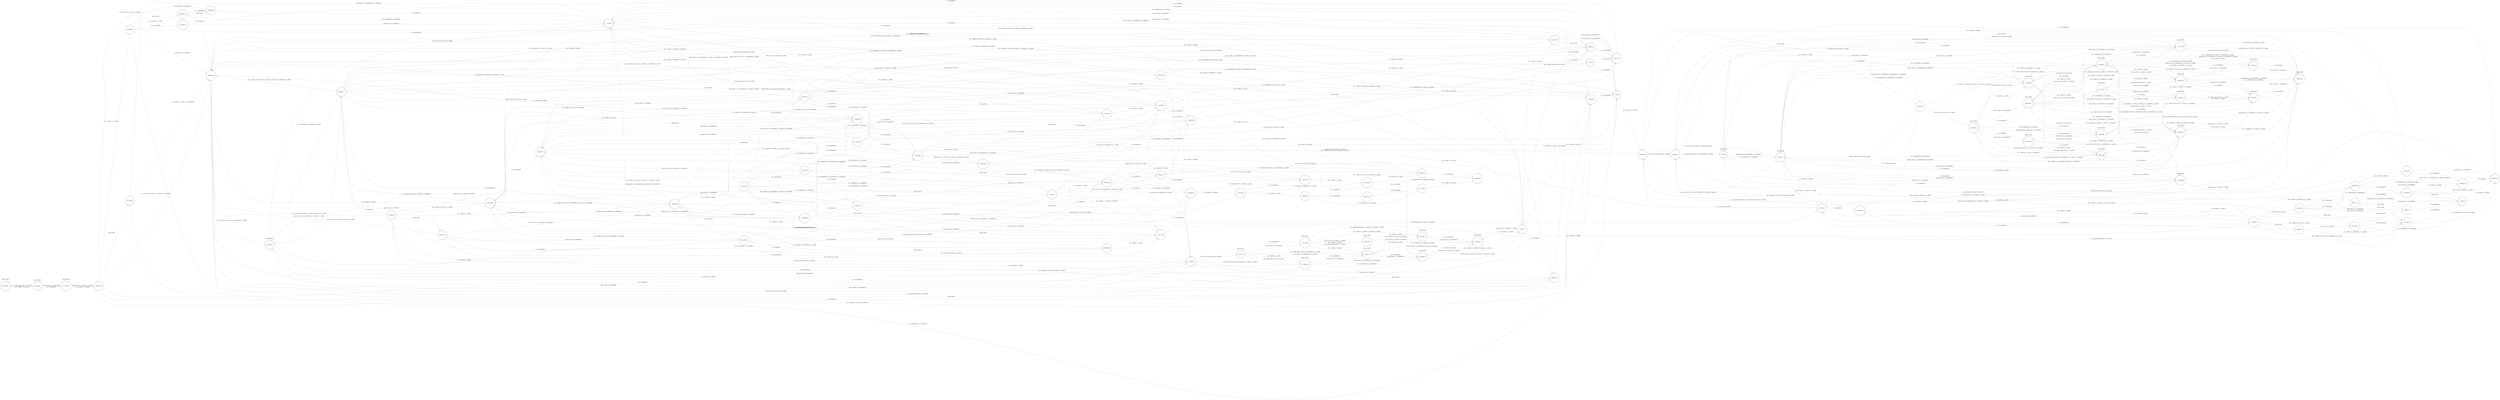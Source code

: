 digraph {
	rankdir=LR;
	start=0;
	node [style="filled"]

	0 [fillcolor="#ffffff", size="10", shape="circle", fontcolor="black", label="1234753617"];
	1 [fillcolor="#ffffff", size="10", shape="circle", fontcolor="black", label="64081559"];
	2 [fillcolor="#ffffff", size="10", shape="circle", fontcolor="black", label="1577394719"];
	3 [fillcolor="#ffffff", size="10", shape="circle", fontcolor="black", label="606218309"];
	4 [fillcolor="#ffffff", size="10", shape="circle", fontcolor="black", label="1395503764"];
	5 [fillcolor="#ffffff", size="10", shape="circle", fontcolor="black", label="683355421"];
	6 [fillcolor="#ffffff", size="10", shape="circle", fontcolor="black", label="1722654941"];
	7 [fillcolor="#ffffff", size="10", shape="circle", fontcolor="black", label="922093358"];
	8 [fillcolor="#ffffff", size="10", shape="circle", fontcolor="black", label="215718353"];
	9 [fillcolor="#ffffff", size="10", shape="circle", fontcolor="black", label="627754697"];
	10 [fillcolor="#ffffff", size="10", shape="circle", fontcolor="black", label="906616415"];
	11 [fillcolor="#ffffff", size="10", shape="circle", fontcolor="black", label="131560021"];
	12 [fillcolor="#ffffff", size="10", shape="circle", fontcolor="black", label="1970861946"];
	13 [fillcolor="#ffffff", size="10", shape="circle", fontcolor="black", label="117718343"];
	14 [fillcolor="#ffffff", size="10", shape="circle", fontcolor="black", label="289038445"];
	15 [fillcolor="#ffffff", size="10", shape="circle", fontcolor="black", label="12209540"];
	16 [fillcolor="#ffffff", size="10", shape="circle", fontcolor="black", label="1227590875"];
	17 [fillcolor="#ffffff", size="10", shape="circle", fontcolor="black", label="8378100"];
	18 [fillcolor="#ffffff", size="10", shape="circle", fontcolor="black", label="946697737"];
	19 [fillcolor="#ffffff", size="10", shape="circle", fontcolor="black", label="1468335080"];
	20 [fillcolor="#ffffff", size="10", shape="circle", fontcolor="black", label="443745989"];
	21 [fillcolor="#ffffff", size="10", shape="circle", fontcolor="black", label="321669223"];
	22 [fillcolor="#ffffff", size="10", shape="circle", fontcolor="black", label="1690126028"];
	23 [fillcolor="#ffffff", size="10", shape="circle", fontcolor="black", label="305613564"];
	24 [fillcolor="#ffffff", size="10", shape="circle", fontcolor="black", label="1578135308"];
	25 [fillcolor="#ffffff", size="10", shape="circle", fontcolor="black", label="292488254"];
	26 [fillcolor="#ffffff", size="10", shape="circle", fontcolor="black", label="1851713669"];
	27 [fillcolor="#ffffff", size="10", shape="circle", fontcolor="black", label="2051242888"];
	28 [fillcolor="#ffffff", size="10", shape="circle", fontcolor="black", label="1448625966"];
	29 [fillcolor="#ffffff", size="10", shape="circle", fontcolor="black", label="1292149342"];
	30 [fillcolor="#ffffff", size="10", shape="circle", fontcolor="black", label="813325097"];
	31 [fillcolor="#ffffff", size="10", shape="circle", fontcolor="black", label="626118876"];
	32 [fillcolor="#ffffff", size="10", shape="circle", fontcolor="black", label="820704183"];
	33 [fillcolor="#ffffff", size="10", shape="circle", fontcolor="black", label="375190376"];
	34 [fillcolor="#ffffff", size="10", shape="circle", fontcolor="black", label="471607572"];
	35 [fillcolor="#ffffff", size="10", shape="circle", fontcolor="black", label="737809108"];
	36 [fillcolor="#ffffff", size="10", shape="circle", fontcolor="black", label="1015713443"];
	37 [fillcolor="#ffffff", size="10", shape="circle", fontcolor="black", label="1509981936"];
	38 [fillcolor="#ffffff", size="10", shape="circle", fontcolor="black", label="904226830"];
	39 [fillcolor="#ffffff", size="10", shape="circle", fontcolor="black", label="315169760"];
	40 [fillcolor="#ffffff", size="10", shape="circle", fontcolor="black", label="268697493"];
	41 [fillcolor="#ffffff", size="10", shape="circle", fontcolor="black", label="747876136"];
	42 [fillcolor="#ffffff", size="10", shape="circle", fontcolor="black", label="807964374"];
	43 [fillcolor="#ffffff", size="10", shape="circle", fontcolor="black", label="1078267013"];
	44 [fillcolor="#ffffff", size="10", shape="circle", fontcolor="black", label="804219320"];
	45 [fillcolor="#ffffff", size="10", shape="circle", fontcolor="black", label="482617635"];
	46 [fillcolor="#ffffff", size="10", shape="circle", fontcolor="black", label="336450944"];
	47 [fillcolor="#ffffff", size="10", shape="circle", fontcolor="black", label="1901962289"];
	48 [fillcolor="#ffffff", size="10", shape="circle", fontcolor="black", label="2042421294"];
	49 [fillcolor="#ffffff", size="10", shape="circle", fontcolor="black", label="510052847"];
	50 [fillcolor="#ffffff", size="10", shape="circle", fontcolor="black", label="2029711155"];
	51 [fillcolor="#ffffff", size="10", shape="circle", fontcolor="black", label="71258764"];
	52 [fillcolor="#ffffff", size="10", shape="circle", fontcolor="black", label="188545105"];
	53 [fillcolor="#ffffff", size="10", shape="circle", fontcolor="black", label="1591369964"];
	54 [fillcolor="#ffffff", size="10", shape="circle", fontcolor="black", label="1346546808"];
	55 [fillcolor="#ffffff", size="10", shape="circle", fontcolor="black", label="271581982"];
	56 [fillcolor="#ffffff", size="10", shape="circle", fontcolor="black", label="1855683759"];
	57 [fillcolor="#ffffff", size="10", shape="circle", fontcolor="black", label="176497787"];
	58 [fillcolor="#ffffff", size="10", shape="circle", fontcolor="black", label="90585672"];
	59 [fillcolor="#ffffff", size="10", shape="circle", fontcolor="black", label="736511828"];
	60 [fillcolor="#ffffff", size="10", shape="circle", fontcolor="black", label="1930005339"];
	61 [fillcolor="#ffffff", size="10", shape="circle", fontcolor="black", label="7292268"];
	62 [fillcolor="#ffffff", size="10", shape="circle", fontcolor="black", label="1744602488"];
	63 [fillcolor="#ffffff", size="10", shape="circle", fontcolor="black", label="664097415"];
	64 [fillcolor="#ffffff", size="10", shape="circle", fontcolor="black", label="1089856976"];
	65 [fillcolor="#ffffff", size="10", shape="circle", fontcolor="black", label="1199203631"];
	66 [fillcolor="#ffffff", size="10", shape="circle", fontcolor="black", label="1925275045"];
	67 [fillcolor="#ffffff", size="10", shape="circle", fontcolor="black", label="183242082"];
	68 [fillcolor="#ffffff", size="10", shape="circle", fontcolor="black", label="1787073953"];
	69 [fillcolor="#ffffff", size="10", shape="circle", fontcolor="black", label="1747084942"];
	70 [fillcolor="#ffffff", size="10", shape="circle", fontcolor="black", label="404107767"];
	71 [fillcolor="#ffffff", size="10", shape="circle", fontcolor="black", label="1317926605"];
	72 [fillcolor="#ffffff", size="10", shape="circle", fontcolor="black", label="1129175586"];
	73 [fillcolor="#ffffff", size="10", shape="circle", fontcolor="black", label="1679950323"];
	74 [fillcolor="#ffffff", size="10", shape="circle", fontcolor="black", label="686915095"];
	75 [fillcolor="#ffffff", size="10", shape="circle", fontcolor="black", label="1518608543"];
	76 [fillcolor="#ffffff", size="10", shape="circle", fontcolor="black", label="1695528044"];
	77 [fillcolor="#ffffff", size="10", shape="circle", fontcolor="black", label="1827721908"];
	78 [fillcolor="#ffffff", size="10", shape="circle", fontcolor="black", label="686594024"];
	79 [fillcolor="#ffffff", size="10", shape="circle", fontcolor="black", label="1815790953"];
	80 [fillcolor="#ffffff", size="10", shape="circle", fontcolor="black", label="1571149975"];
	81 [fillcolor="#ffffff", size="10", shape="circle", fontcolor="black", label="394440432"];
	82 [fillcolor="#ffffff", size="10", shape="circle", fontcolor="black", label="1457328399"];
	83 [fillcolor="#ffffff", size="10", shape="circle", fontcolor="black", label="108853233"];
	84 [fillcolor="#ffffff", size="10", shape="circle", fontcolor="black", label="832726201"];
	85 [fillcolor="#ffffff", size="10", shape="circle", fontcolor="black", label="627046104"];
	86 [fillcolor="#ffffff", size="10", shape="circle", fontcolor="black", label="244386773"];
	87 [fillcolor="#ffffff", size="10", shape="circle", fontcolor="black", label="1109242583"];
	88 [fillcolor="#ffffff", size="10", shape="circle", fontcolor="black", label="716921506"];
	89 [fillcolor="#ffffff", size="10", shape="circle", fontcolor="black", label="840020987"];
	90 [fillcolor="#ffffff", size="10", shape="circle", fontcolor="black", label="1246785878"];
	91 [fillcolor="#ffffff", size="10", shape="circle", fontcolor="black", label="565815854"];
	92 [fillcolor="#ffffff", size="10", shape="circle", fontcolor="black", label="1617817278"];
	93 [fillcolor="#ffffff", size="10", shape="circle", fontcolor="black", label="514737343"];
	94 [fillcolor="#ffffff", size="10", shape="circle", fontcolor="black", label="741555346"];
	95 [fillcolor="#ffffff", size="10", shape="circle", fontcolor="black", label="2130585461"];
	96 [fillcolor="#ffffff", size="10", shape="circle", fontcolor="black", label="1067212179"];
	97 [fillcolor="#ffffff", size="10", shape="circle", fontcolor="black", label="280286744"];
	98 [fillcolor="#ffffff", size="10", shape="circle", fontcolor="black", label="881917171"];

	0 -> 1 [penwidth="1", color="#aaaaaa", style="solid", label="[a1_1_readIt, zaza_0_time, a1_1_startIt]"];
	0 -> 1 [penwidth="1", color="#aaaaaa", style="solid", label="[a1_1_readIt, a1_1_startIt]"];
	0 -> 0 [penwidth="1", color="#aaaaaa", style="solid", label="[zaza_0_time]"];
	1 -> 2 [penwidth="1", color="#aaaaaa", style="solid", label="[zaza_0_time, a1_1_transformIt]"];
	1 -> 1 [penwidth="1", color="#aaaaaa", style="solid", label="[zaza_0_time]"];
	1 -> 2 [penwidth="1", color="#aaaaaa", style="solid", label="[a1_1_transformIt]"];
	2 -> 3 [penwidth="1", color="#aaaaaa", style="solid", label="[zaza_0_time, a1_1_writeIt, a1_1_stopIt]"];
	2 -> 2 [penwidth="1", color="#aaaaaa", style="solid", label="[zaza_0_time]"];
	2 -> 3 [penwidth="1", color="#aaaaaa", style="solid", label="[a1_1_writeIt, a1_1_stopIt]"];
	3 -> 4 [penwidth="1", color="#aaaaaa", style="solid", label="[a1_1_readIt, zaza_0_time, a1_1_startIt, c1_3_transferIt]"];
	3 -> 5 [penwidth="1", color="#aaaaaa", style="solid", label="[a1_1_readIt, zaza_0_time, a1_1_startIt]"];
	3 -> 6 [penwidth="1", color="#aaaaaa", style="solid", label="[a1_1_readIt, a1_1_startIt, c1_3_transferIt]"];
	3 -> 7 [penwidth="1", color="#aaaaaa", style="solid", label="[a1_1_readIt, a1_1_startIt]"];
	3 -> 8 [penwidth="1", color="#aaaaaa", style="solid", label="[zaza_0_time, c1_3_transferIt]"];
	3 -> 9 [penwidth="1", color="#aaaaaa", style="solid", label="[zaza_0_time]"];
	3 -> 10 [penwidth="1", color="#aaaaaa", style="solid", label="[c1_3_transferIt]"];
	4 -> 11 [penwidth="1", color="#aaaaaa", style="solid", label="[a2_2_startIt, zaza_0_time, a1_1_transformIt, a2_2_readIt]"];
	4 -> 12 [penwidth="1", color="#aaaaaa", style="solid", label="[a2_2_startIt, zaza_0_time, a2_2_readIt]"];
	4 -> 13 [penwidth="1", color="#aaaaaa", style="solid", label="[a1_1_transformIt]"];
	5 -> 13 [penwidth="1", color="#aaaaaa", style="solid", label="[a1_1_transformIt, c1_3_transferIt]"];
	5 -> 14 [penwidth="1", color="#aaaaaa", style="solid", label="[a1_1_transformIt]"];
	5 -> 4 [penwidth="1", color="#aaaaaa", style="solid", label="[c1_3_transferIt]"];
	6 -> 13 [penwidth="1", color="#aaaaaa", style="solid", label="[zaza_0_time, a1_1_transformIt]"];
	6 -> 4 [penwidth="1", color="#aaaaaa", style="solid", label="[zaza_0_time]"];
	6 -> 15 [penwidth="1", color="#aaaaaa", style="solid", label="[a1_1_transformIt]"];
	7 -> 13 [penwidth="1", color="#aaaaaa", style="solid", label="[zaza_0_time, a1_1_transformIt, c1_3_transferIt]"];
	7 -> 14 [penwidth="1", color="#aaaaaa", style="solid", label="[zaza_0_time, a1_1_transformIt]"];
	7 -> 4 [penwidth="1", color="#aaaaaa", style="solid", label="[zaza_0_time, c1_3_transferIt]"];
	7 -> 5 [penwidth="1", color="#aaaaaa", style="solid", label="[zaza_0_time]"];
	7 -> 15 [penwidth="1", color="#aaaaaa", style="solid", label="[a1_1_transformIt, c1_3_transferIt]"];
	7 -> 16 [penwidth="1", color="#aaaaaa", style="solid", label="[a1_1_transformIt]"];
	7 -> 6 [penwidth="1", color="#aaaaaa", style="solid", label="[c1_3_transferIt]"];
	8 -> 12 [penwidth="1", color="#aaaaaa", style="solid", label="[a1_1_readIt, a2_2_startIt, zaza_0_time, a2_2_readIt, a1_1_startIt]"];
	8 -> 4 [penwidth="1", color="#aaaaaa", style="solid", label="[a1_1_readIt, a1_1_startIt]"];
	8 -> 17 [penwidth="1", color="#aaaaaa", style="solid", label="[a2_2_startIt, zaza_0_time, a2_2_readIt]"];
	9 -> 4 [penwidth="1", color="#aaaaaa", style="solid", label="[a1_1_readIt, a1_1_startIt, c1_3_transferIt]"];
	9 -> 5 [penwidth="1", color="#aaaaaa", style="solid", label="[a1_1_readIt, a1_1_startIt]"];
	9 -> 8 [penwidth="1", color="#aaaaaa", style="solid", label="[c1_3_transferIt]"];
	10 -> 4 [penwidth="1", color="#aaaaaa", style="solid", label="[a1_1_readIt, zaza_0_time, a1_1_startIt]"];
	10 -> 6 [penwidth="1", color="#aaaaaa", style="solid", label="[a1_1_readIt, a1_1_startIt]"];
	10 -> 8 [penwidth="1", color="#aaaaaa", style="solid", label="[zaza_0_time]"];
	11 -> 18 [penwidth="1", color="#aaaaaa", style="solid", label="[zaza_0_time, a2_2_transformIt, a1_1_writeIt, a1_1_stopIt]"];
	11 -> 19 [penwidth="1", color="#aaaaaa", style="solid", label="[zaza_0_time, a1_1_writeIt, a1_1_stopIt]"];
	11 -> 20 [penwidth="1", color="#aaaaaa", style="solid", label="[zaza_0_time, a2_2_transformIt]"];
	11 -> 11 [penwidth="1", color="#aaaaaa", style="solid", label="[zaza_0_time]"];
	11 -> 18 [penwidth="1", color="#aaaaaa", style="solid", label="[a2_2_transformIt, a1_1_writeIt, a1_1_stopIt]"];
	11 -> 20 [penwidth="1", color="#aaaaaa", style="solid", label="[a2_2_transformIt]"];
	11 -> 19 [penwidth="1", color="#aaaaaa", style="solid", label="[a1_1_writeIt, a1_1_stopIt]"];
	12 -> 20 [penwidth="1", color="#aaaaaa", style="solid", label="[zaza_0_time, a1_1_transformIt, a2_2_transformIt]"];
	12 -> 11 [penwidth="1", color="#aaaaaa", style="solid", label="[zaza_0_time, a1_1_transformIt]"];
	12 -> 21 [penwidth="1", color="#aaaaaa", style="solid", label="[zaza_0_time, a2_2_transformIt]"];
	12 -> 12 [penwidth="1", color="#aaaaaa", style="solid", label="[zaza_0_time]"];
	12 -> 20 [penwidth="1", color="#aaaaaa", style="solid", label="[a1_1_transformIt, a2_2_transformIt]"];
	12 -> 11 [penwidth="1", color="#aaaaaa", style="solid", label="[a1_1_transformIt]"];
	12 -> 21 [penwidth="1", color="#aaaaaa", style="solid", label="[a2_2_transformIt]"];
	13 -> 19 [penwidth="1", color="#aaaaaa", style="solid", label="[a2_2_startIt, zaza_0_time, a2_2_readIt, a1_1_writeIt, a1_1_stopIt]"];
	13 -> 11 [penwidth="1", color="#aaaaaa", style="solid", label="[a2_2_startIt, zaza_0_time, a2_2_readIt]"];
	13 -> 22 [penwidth="1", color="#aaaaaa", style="solid", label="[a1_1_writeIt, a1_1_stopIt]"];
	14 -> 13 [penwidth="1", color="#aaaaaa", style="solid", label="[c1_3_transferIt]"];
	15 -> 22 [penwidth="1", color="#aaaaaa", style="solid", label="[zaza_0_time, a1_1_writeIt, a1_1_stopIt]"];
	15 -> 13 [penwidth="1", color="#aaaaaa", style="solid", label="[zaza_0_time]"];
	15 -> 23 [penwidth="1", color="#aaaaaa", style="solid", label="[a1_1_writeIt, a1_1_stopIt]"];
	16 -> 13 [penwidth="1", color="#aaaaaa", style="solid", label="[zaza_0_time, c1_3_transferIt]"];
	16 -> 14 [penwidth="1", color="#aaaaaa", style="solid", label="[zaza_0_time]"];
	16 -> 15 [penwidth="1", color="#aaaaaa", style="solid", label="[c1_3_transferIt]"];
	17 -> 21 [penwidth="1", color="#aaaaaa", style="solid", label="[a1_1_readIt, zaza_0_time, a2_2_transformIt, a1_1_startIt]"];
	17 -> 12 [penwidth="1", color="#aaaaaa", style="solid", label="[a1_1_readIt, zaza_0_time, a1_1_startIt]"];
	17 -> 21 [penwidth="1", color="#aaaaaa", style="solid", label="[a1_1_readIt, a2_2_transformIt, a1_1_startIt]"];
	17 -> 12 [penwidth="1", color="#aaaaaa", style="solid", label="[a1_1_readIt, a1_1_startIt]"];
	17 -> 24 [penwidth="1", color="#aaaaaa", style="solid", label="[zaza_0_time, a2_2_transformIt]"];
	17 -> 17 [penwidth="1", color="#aaaaaa", style="solid", label="[zaza_0_time]"];
	17 -> 24 [penwidth="1", color="#aaaaaa", style="solid", label="[a2_2_transformIt]"];
	18 -> 4 [penwidth="1", color="#aaaaaa", style="solid", label="[a1_1_readIt, zaza_0_time, a1_1_startIt, a2_2_writeIt, c1_3_transferIt, a2_2_stopIt]"];
	18 -> 6 [penwidth="1", color="#aaaaaa", style="solid", label="[a1_1_readIt, a1_1_startIt, a2_2_writeIt, c1_3_transferIt, a2_2_stopIt]"];
	18 -> 25 [penwidth="1", color="#aaaaaa", style="solid", label="[a1_1_readIt, zaza_0_time, a1_1_startIt, a2_2_writeIt, a2_2_stopIt]"];
	18 -> 26 [penwidth="1", color="#aaaaaa", style="solid", label="[a1_1_readIt, a1_1_startIt, a2_2_writeIt, a2_2_stopIt]"];
	18 -> 27 [penwidth="1", color="#aaaaaa", style="solid", label="[a1_1_readIt, zaza_0_time, a1_1_startIt, c1_3_transferIt]"];
	18 -> 28 [penwidth="1", color="#aaaaaa", style="solid", label="[a1_1_readIt, a1_1_startIt, c1_3_transferIt]"];
	18 -> 29 [penwidth="1", color="#aaaaaa", style="solid", label="[a1_1_readIt, zaza_0_time, a1_1_startIt]"];
	18 -> 30 [penwidth="1", color="#aaaaaa", style="solid", label="[a1_1_readIt, a1_1_startIt]"];
	18 -> 8 [penwidth="1", color="#aaaaaa", style="solid", label="[zaza_0_time, a2_2_writeIt, c1_3_transferIt, a2_2_stopIt]"];
	18 -> 31 [penwidth="1", color="#aaaaaa", style="solid", label="[zaza_0_time, a2_2_writeIt, a2_2_stopIt]"];
	18 -> 32 [penwidth="1", color="#aaaaaa", style="solid", label="[zaza_0_time, c1_3_transferIt]"];
	18 -> 33 [penwidth="1", color="#aaaaaa", style="solid", label="[zaza_0_time]"];
	18 -> 10 [penwidth="1", color="#aaaaaa", style="solid", label="[a2_2_writeIt, c1_3_transferIt, a2_2_stopIt]"];
	18 -> 34 [penwidth="1", color="#aaaaaa", style="solid", label="[a2_2_writeIt, a2_2_stopIt]"];
	18 -> 35 [penwidth="1", color="#aaaaaa", style="solid", label="[c1_3_transferIt]"];
	19 -> 27 [penwidth="1", color="#aaaaaa", style="solid", label="[a1_1_readIt, zaza_0_time, a2_2_transformIt, a1_1_startIt, c1_3_transferIt]"];
	19 -> 36 [penwidth="1", color="#aaaaaa", style="solid", label="[a1_1_readIt, zaza_0_time, a1_1_startIt, c1_3_transferIt]"];
	19 -> 28 [penwidth="1", color="#aaaaaa", style="solid", label="[a1_1_readIt, a2_2_transformIt, a1_1_startIt, c1_3_transferIt]"];
	19 -> 37 [penwidth="1", color="#aaaaaa", style="solid", label="[a1_1_readIt, a1_1_startIt, c1_3_transferIt]"];
	19 -> 29 [penwidth="1", color="#aaaaaa", style="solid", label="[a1_1_readIt, zaza_0_time, a2_2_transformIt, a1_1_startIt]"];
	19 -> 38 [penwidth="1", color="#aaaaaa", style="solid", label="[a1_1_readIt, zaza_0_time, a1_1_startIt]"];
	19 -> 30 [penwidth="1", color="#aaaaaa", style="solid", label="[a1_1_readIt, a2_2_transformIt, a1_1_startIt]"];
	19 -> 39 [penwidth="1", color="#aaaaaa", style="solid", label="[a1_1_readIt, a1_1_startIt]"];
	19 -> 32 [penwidth="1", color="#aaaaaa", style="solid", label="[zaza_0_time, a2_2_transformIt, c1_3_transferIt]"];
	19 -> 40 [penwidth="1", color="#aaaaaa", style="solid", label="[zaza_0_time, c1_3_transferIt]"];
	19 -> 33 [penwidth="1", color="#aaaaaa", style="solid", label="[zaza_0_time, a2_2_transformIt]"];
	19 -> 41 [penwidth="1", color="#aaaaaa", style="solid", label="[zaza_0_time]"];
	19 -> 35 [penwidth="1", color="#aaaaaa", style="solid", label="[a2_2_transformIt, c1_3_transferIt]"];
	19 -> 18 [penwidth="1", color="#aaaaaa", style="solid", label="[a2_2_transformIt]"];
	19 -> 42 [penwidth="1", color="#aaaaaa", style="solid", label="[c1_3_transferIt]"];
	20 -> 34 [penwidth="1", color="#aaaaaa", style="solid", label="[zaza_0_time, a1_1_writeIt, a2_2_writeIt, a1_1_stopIt, a2_2_stopIt]"];
	20 -> 18 [penwidth="1", color="#aaaaaa", style="solid", label="[zaza_0_time, a1_1_writeIt, a1_1_stopIt]"];
	20 -> 43 [penwidth="1", color="#aaaaaa", style="solid", label="[zaza_0_time, a2_2_writeIt, a2_2_stopIt]"];
	20 -> 20 [penwidth="1", color="#aaaaaa", style="solid", label="[zaza_0_time]"];
	20 -> 34 [penwidth="1", color="#aaaaaa", style="solid", label="[a1_1_writeIt, a2_2_writeIt, a1_1_stopIt, a2_2_stopIt]"];
	20 -> 18 [penwidth="1", color="#aaaaaa", style="solid", label="[a1_1_writeIt, a1_1_stopIt]"];
	20 -> 43 [penwidth="1", color="#aaaaaa", style="solid", label="[a2_2_writeIt, a2_2_stopIt]"];
	21 -> 43 [penwidth="1", color="#aaaaaa", style="solid", label="[zaza_0_time, a1_1_transformIt, a2_2_writeIt, a2_2_stopIt]"];
	21 -> 44 [penwidth="1", color="#aaaaaa", style="solid", label="[zaza_0_time, a2_2_writeIt, a2_2_stopIt]"];
	21 -> 20 [penwidth="1", color="#aaaaaa", style="solid", label="[zaza_0_time, a1_1_transformIt]"];
	21 -> 21 [penwidth="1", color="#aaaaaa", style="solid", label="[zaza_0_time]"];
	21 -> 43 [penwidth="1", color="#aaaaaa", style="solid", label="[a1_1_transformIt, a2_2_writeIt, a2_2_stopIt]"];
	21 -> 20 [penwidth="1", color="#aaaaaa", style="solid", label="[a1_1_transformIt]"];
	21 -> 44 [penwidth="1", color="#aaaaaa", style="solid", label="[a2_2_writeIt, a2_2_stopIt]"];
	22 -> 38 [penwidth="1", color="#aaaaaa", style="solid", label="[a1_1_readIt, a2_2_startIt, zaza_0_time, a2_2_readIt, a1_1_startIt]"];
	22 -> 45 [penwidth="1", color="#aaaaaa", style="solid", label="[a1_1_readIt, a1_1_startIt]"];
	22 -> 41 [penwidth="1", color="#aaaaaa", style="solid", label="[a2_2_startIt, zaza_0_time, a2_2_readIt]"];
	23 -> 46 [penwidth="1", color="#aaaaaa", style="solid", label="[a1_1_readIt, zaza_0_time, a1_1_startIt]"];
	23 -> 47 [penwidth="1", color="#aaaaaa", style="solid", label="[a1_1_readIt, a1_1_startIt]"];
	23 -> 48 [penwidth="1", color="#aaaaaa", style="solid", label="[zaza_0_time]"];
	24 -> 44 [penwidth="1", color="#aaaaaa", style="solid", label="[a1_1_readIt, zaza_0_time, a1_1_startIt, a2_2_writeIt, a2_2_stopIt]"];
	24 -> 44 [penwidth="1", color="#aaaaaa", style="solid", label="[a1_1_readIt, a1_1_startIt, a2_2_writeIt, a2_2_stopIt]"];
	24 -> 21 [penwidth="1", color="#aaaaaa", style="solid", label="[a1_1_readIt, zaza_0_time, a1_1_startIt]"];
	24 -> 21 [penwidth="1", color="#aaaaaa", style="solid", label="[a1_1_readIt, a1_1_startIt]"];
	24 -> 49 [penwidth="1", color="#aaaaaa", style="solid", label="[zaza_0_time, a2_2_writeIt, a2_2_stopIt]"];
	24 -> 24 [penwidth="1", color="#aaaaaa", style="solid", label="[zaza_0_time]"];
	24 -> 49 [penwidth="1", color="#aaaaaa", style="solid", label="[a2_2_writeIt, a2_2_stopIt]"];
	25 -> 13 [penwidth="1", color="#aaaaaa", style="solid", label="[a1_1_transformIt, c1_3_transferIt]"];
	25 -> 50 [penwidth="1", color="#aaaaaa", style="solid", label="[a1_1_transformIt]"];
	25 -> 4 [penwidth="1", color="#aaaaaa", style="solid", label="[c1_3_transferIt]"];
	26 -> 13 [penwidth="1", color="#aaaaaa", style="solid", label="[zaza_0_time, a1_1_transformIt, c1_3_transferIt]"];
	26 -> 4 [penwidth="1", color="#aaaaaa", style="solid", label="[zaza_0_time, c1_3_transferIt]"];
	26 -> 50 [penwidth="1", color="#aaaaaa", style="solid", label="[zaza_0_time, a1_1_transformIt]"];
	26 -> 25 [penwidth="1", color="#aaaaaa", style="solid", label="[zaza_0_time]"];
	26 -> 15 [penwidth="1", color="#aaaaaa", style="solid", label="[a1_1_transformIt, c1_3_transferIt]"];
	26 -> 51 [penwidth="1", color="#aaaaaa", style="solid", label="[a1_1_transformIt]"];
	26 -> 6 [penwidth="1", color="#aaaaaa", style="solid", label="[c1_3_transferIt]"];
	27 -> 13 [penwidth="1", color="#aaaaaa", style="solid", label="[a1_1_transformIt, a2_2_writeIt, a2_2_stopIt]"];
	27 -> 52 [penwidth="1", color="#aaaaaa", style="solid", label="[a1_1_transformIt]"];
	27 -> 4 [penwidth="1", color="#aaaaaa", style="solid", label="[a2_2_writeIt, a2_2_stopIt]"];
	28 -> 13 [penwidth="1", color="#aaaaaa", style="solid", label="[zaza_0_time, a1_1_transformIt, a2_2_writeIt, a2_2_stopIt]"];
	28 -> 4 [penwidth="1", color="#aaaaaa", style="solid", label="[zaza_0_time, a2_2_writeIt, a2_2_stopIt]"];
	28 -> 52 [penwidth="1", color="#aaaaaa", style="solid", label="[zaza_0_time, a1_1_transformIt]"];
	28 -> 27 [penwidth="1", color="#aaaaaa", style="solid", label="[zaza_0_time]"];
	28 -> 15 [penwidth="1", color="#aaaaaa", style="solid", label="[a1_1_transformIt, a2_2_writeIt, a2_2_stopIt]"];
	28 -> 53 [penwidth="1", color="#aaaaaa", style="solid", label="[a1_1_transformIt]"];
	28 -> 6 [penwidth="1", color="#aaaaaa", style="solid", label="[a2_2_writeIt, a2_2_stopIt]"];
	29 -> 13 [penwidth="1", color="#aaaaaa", style="solid", label="[a1_1_transformIt, a2_2_writeIt, c1_3_transferIt, a2_2_stopIt]"];
	29 -> 50 [penwidth="1", color="#aaaaaa", style="solid", label="[a1_1_transformIt, a2_2_writeIt, a2_2_stopIt]"];
	29 -> 52 [penwidth="1", color="#aaaaaa", style="solid", label="[a1_1_transformIt, c1_3_transferIt]"];
	29 -> 54 [penwidth="1", color="#aaaaaa", style="solid", label="[a1_1_transformIt]"];
	29 -> 4 [penwidth="1", color="#aaaaaa", style="solid", label="[a2_2_writeIt, c1_3_transferIt, a2_2_stopIt]"];
	29 -> 25 [penwidth="1", color="#aaaaaa", style="solid", label="[a2_2_writeIt, a2_2_stopIt]"];
	29 -> 27 [penwidth="1", color="#aaaaaa", style="solid", label="[c1_3_transferIt]"];
	30 -> 13 [penwidth="1", color="#aaaaaa", style="solid", label="[zaza_0_time, a1_1_transformIt, a2_2_writeIt, c1_3_transferIt, a2_2_stopIt]"];
	30 -> 4 [penwidth="1", color="#aaaaaa", style="solid", label="[zaza_0_time, a2_2_writeIt, c1_3_transferIt, a2_2_stopIt]"];
	30 -> 50 [penwidth="1", color="#aaaaaa", style="solid", label="[zaza_0_time, a1_1_transformIt, a2_2_writeIt, a2_2_stopIt]"];
	30 -> 25 [penwidth="1", color="#aaaaaa", style="solid", label="[zaza_0_time, a2_2_writeIt, a2_2_stopIt]"];
	30 -> 52 [penwidth="1", color="#aaaaaa", style="solid", label="[zaza_0_time, a1_1_transformIt, c1_3_transferIt]"];
	30 -> 27 [penwidth="1", color="#aaaaaa", style="solid", label="[zaza_0_time, c1_3_transferIt]"];
	30 -> 54 [penwidth="1", color="#aaaaaa", style="solid", label="[zaza_0_time, a1_1_transformIt]"];
	30 -> 29 [penwidth="1", color="#aaaaaa", style="solid", label="[zaza_0_time]"];
	30 -> 15 [penwidth="1", color="#aaaaaa", style="solid", label="[a1_1_transformIt, a2_2_writeIt, c1_3_transferIt, a2_2_stopIt]"];
	30 -> 51 [penwidth="1", color="#aaaaaa", style="solid", label="[a1_1_transformIt, a2_2_writeIt, a2_2_stopIt]"];
	30 -> 53 [penwidth="1", color="#aaaaaa", style="solid", label="[a1_1_transformIt, c1_3_transferIt]"];
	30 -> 55 [penwidth="1", color="#aaaaaa", style="solid", label="[a1_1_transformIt]"];
	30 -> 6 [penwidth="1", color="#aaaaaa", style="solid", label="[a2_2_writeIt, c1_3_transferIt, a2_2_stopIt]"];
	30 -> 26 [penwidth="1", color="#aaaaaa", style="solid", label="[a2_2_writeIt, a2_2_stopIt]"];
	30 -> 28 [penwidth="1", color="#aaaaaa", style="solid", label="[c1_3_transferIt]"];
	31 -> 4 [penwidth="1", color="#aaaaaa", style="solid", label="[a1_1_readIt, a1_1_startIt, c1_3_transferIt]"];
	31 -> 25 [penwidth="1", color="#aaaaaa", style="solid", label="[a1_1_readIt, a1_1_startIt]"];
	31 -> 8 [penwidth="1", color="#aaaaaa", style="solid", label="[c1_3_transferIt]"];
	32 -> 4 [penwidth="1", color="#aaaaaa", style="solid", label="[a1_1_readIt, a1_1_startIt, a2_2_writeIt, a2_2_stopIt]"];
	32 -> 27 [penwidth="1", color="#aaaaaa", style="solid", label="[a1_1_readIt, a1_1_startIt]"];
	32 -> 8 [penwidth="1", color="#aaaaaa", style="solid", label="[a2_2_writeIt, a2_2_stopIt]"];
	33 -> 4 [penwidth="1", color="#aaaaaa", style="solid", label="[a1_1_readIt, a1_1_startIt, a2_2_writeIt, c1_3_transferIt, a2_2_stopIt]"];
	33 -> 25 [penwidth="1", color="#aaaaaa", style="solid", label="[a1_1_readIt, a1_1_startIt, a2_2_writeIt, a2_2_stopIt]"];
	33 -> 27 [penwidth="1", color="#aaaaaa", style="solid", label="[a1_1_readIt, a1_1_startIt, c1_3_transferIt]"];
	33 -> 29 [penwidth="1", color="#aaaaaa", style="solid", label="[a1_1_readIt, a1_1_startIt]"];
	33 -> 8 [penwidth="1", color="#aaaaaa", style="solid", label="[a2_2_writeIt, c1_3_transferIt, a2_2_stopIt]"];
	33 -> 31 [penwidth="1", color="#aaaaaa", style="solid", label="[a2_2_writeIt, a2_2_stopIt]"];
	33 -> 32 [penwidth="1", color="#aaaaaa", style="solid", label="[c1_3_transferIt]"];
	34 -> 4 [penwidth="1", color="#aaaaaa", style="solid", label="[a1_1_readIt, zaza_0_time, a1_1_startIt, c1_3_transferIt]"];
	34 -> 6 [penwidth="1", color="#aaaaaa", style="solid", label="[a1_1_readIt, a1_1_startIt, c1_3_transferIt]"];
	34 -> 25 [penwidth="1", color="#aaaaaa", style="solid", label="[a1_1_readIt, zaza_0_time, a1_1_startIt]"];
	34 -> 26 [penwidth="1", color="#aaaaaa", style="solid", label="[a1_1_readIt, a1_1_startIt]"];
	34 -> 8 [penwidth="1", color="#aaaaaa", style="solid", label="[zaza_0_time, c1_3_transferIt]"];
	34 -> 31 [penwidth="1", color="#aaaaaa", style="solid", label="[zaza_0_time]"];
	34 -> 10 [penwidth="1", color="#aaaaaa", style="solid", label="[c1_3_transferIt]"];
	35 -> 4 [penwidth="1", color="#aaaaaa", style="solid", label="[a1_1_readIt, zaza_0_time, a1_1_startIt, a2_2_writeIt, a2_2_stopIt]"];
	35 -> 6 [penwidth="1", color="#aaaaaa", style="solid", label="[a1_1_readIt, a1_1_startIt, a2_2_writeIt, a2_2_stopIt]"];
	35 -> 27 [penwidth="1", color="#aaaaaa", style="solid", label="[a1_1_readIt, zaza_0_time, a1_1_startIt]"];
	35 -> 28 [penwidth="1", color="#aaaaaa", style="solid", label="[a1_1_readIt, a1_1_startIt]"];
	35 -> 8 [penwidth="1", color="#aaaaaa", style="solid", label="[zaza_0_time, a2_2_writeIt, a2_2_stopIt]"];
	35 -> 32 [penwidth="1", color="#aaaaaa", style="solid", label="[zaza_0_time]"];
	35 -> 10 [penwidth="1", color="#aaaaaa", style="solid", label="[a2_2_writeIt, a2_2_stopIt]"];
	36 -> 52 [penwidth="1", color="#aaaaaa", style="solid", label="[a1_1_transformIt, a2_2_transformIt]"];
	36 -> 56 [penwidth="1", color="#aaaaaa", style="solid", label="[a1_1_transformIt]"];
	36 -> 27 [penwidth="1", color="#aaaaaa", style="solid", label="[a2_2_transformIt]"];
	37 -> 52 [penwidth="1", color="#aaaaaa", style="solid", label="[zaza_0_time, a1_1_transformIt, a2_2_transformIt]"];
	37 -> 56 [penwidth="1", color="#aaaaaa", style="solid", label="[zaza_0_time, a1_1_transformIt]"];
	37 -> 27 [penwidth="1", color="#aaaaaa", style="solid", label="[zaza_0_time, a2_2_transformIt]"];
	37 -> 36 [penwidth="1", color="#aaaaaa", style="solid", label="[zaza_0_time]"];
	37 -> 53 [penwidth="1", color="#aaaaaa", style="solid", label="[a1_1_transformIt, a2_2_transformIt]"];
	37 -> 57 [penwidth="1", color="#aaaaaa", style="solid", label="[a1_1_transformIt]"];
	37 -> 28 [penwidth="1", color="#aaaaaa", style="solid", label="[a2_2_transformIt]"];
	38 -> 52 [penwidth="1", color="#aaaaaa", style="solid", label="[a1_1_transformIt, a2_2_transformIt, c1_3_transferIt]"];
	38 -> 56 [penwidth="1", color="#aaaaaa", style="solid", label="[a1_1_transformIt, c1_3_transferIt]"];
	38 -> 54 [penwidth="1", color="#aaaaaa", style="solid", label="[a1_1_transformIt, a2_2_transformIt]"];
	38 -> 58 [penwidth="1", color="#aaaaaa", style="solid", label="[a1_1_transformIt]"];
	38 -> 27 [penwidth="1", color="#aaaaaa", style="solid", label="[a2_2_transformIt, c1_3_transferIt]"];
	38 -> 29 [penwidth="1", color="#aaaaaa", style="solid", label="[a2_2_transformIt]"];
	38 -> 36 [penwidth="1", color="#aaaaaa", style="solid", label="[c1_3_transferIt]"];
	39 -> 52 [penwidth="1", color="#aaaaaa", style="solid", label="[zaza_0_time, a1_1_transformIt, a2_2_transformIt, c1_3_transferIt]"];
	39 -> 56 [penwidth="1", color="#aaaaaa", style="solid", label="[zaza_0_time, a1_1_transformIt, c1_3_transferIt]"];
	39 -> 27 [penwidth="1", color="#aaaaaa", style="solid", label="[zaza_0_time, a2_2_transformIt, c1_3_transferIt]"];
	39 -> 36 [penwidth="1", color="#aaaaaa", style="solid", label="[zaza_0_time, c1_3_transferIt]"];
	39 -> 54 [penwidth="1", color="#aaaaaa", style="solid", label="[zaza_0_time, a1_1_transformIt, a2_2_transformIt]"];
	39 -> 58 [penwidth="1", color="#aaaaaa", style="solid", label="[zaza_0_time, a1_1_transformIt]"];
	39 -> 29 [penwidth="1", color="#aaaaaa", style="solid", label="[zaza_0_time, a2_2_transformIt]"];
	39 -> 38 [penwidth="1", color="#aaaaaa", style="solid", label="[zaza_0_time]"];
	39 -> 53 [penwidth="1", color="#aaaaaa", style="solid", label="[a1_1_transformIt, a2_2_transformIt, c1_3_transferIt]"];
	39 -> 57 [penwidth="1", color="#aaaaaa", style="solid", label="[a1_1_transformIt, c1_3_transferIt]"];
	39 -> 55 [penwidth="1", color="#aaaaaa", style="solid", label="[a1_1_transformIt, a2_2_transformIt]"];
	39 -> 59 [penwidth="1", color="#aaaaaa", style="solid", label="[a1_1_transformIt]"];
	39 -> 28 [penwidth="1", color="#aaaaaa", style="solid", label="[a2_2_transformIt, c1_3_transferIt]"];
	39 -> 30 [penwidth="1", color="#aaaaaa", style="solid", label="[a2_2_transformIt]"];
	39 -> 37 [penwidth="1", color="#aaaaaa", style="solid", label="[c1_3_transferIt]"];
	40 -> 27 [penwidth="1", color="#aaaaaa", style="solid", label="[a1_1_readIt, a2_2_transformIt, a1_1_startIt]"];
	40 -> 36 [penwidth="1", color="#aaaaaa", style="solid", label="[a1_1_readIt, a1_1_startIt]"];
	40 -> 32 [penwidth="1", color="#aaaaaa", style="solid", label="[a2_2_transformIt]"];
	41 -> 27 [penwidth="1", color="#aaaaaa", style="solid", label="[a1_1_readIt, a2_2_transformIt, a1_1_startIt, c1_3_transferIt]"];
	41 -> 36 [penwidth="1", color="#aaaaaa", style="solid", label="[a1_1_readIt, a1_1_startIt, c1_3_transferIt]"];
	41 -> 29 [penwidth="1", color="#aaaaaa", style="solid", label="[a1_1_readIt, a2_2_transformIt, a1_1_startIt]"];
	41 -> 38 [penwidth="1", color="#aaaaaa", style="solid", label="[a1_1_readIt, a1_1_startIt]"];
	41 -> 32 [penwidth="1", color="#aaaaaa", style="solid", label="[a2_2_transformIt, c1_3_transferIt]"];
	41 -> 33 [penwidth="1", color="#aaaaaa", style="solid", label="[a2_2_transformIt]"];
	41 -> 40 [penwidth="1", color="#aaaaaa", style="solid", label="[c1_3_transferIt]"];
	42 -> 27 [penwidth="1", color="#aaaaaa", style="solid", label="[a1_1_readIt, zaza_0_time, a2_2_transformIt, a1_1_startIt]"];
	42 -> 36 [penwidth="1", color="#aaaaaa", style="solid", label="[a1_1_readIt, zaza_0_time, a1_1_startIt]"];
	42 -> 28 [penwidth="1", color="#aaaaaa", style="solid", label="[a1_1_readIt, a2_2_transformIt, a1_1_startIt]"];
	42 -> 37 [penwidth="1", color="#aaaaaa", style="solid", label="[a1_1_readIt, a1_1_startIt]"];
	42 -> 32 [penwidth="1", color="#aaaaaa", style="solid", label="[zaza_0_time, a2_2_transformIt]"];
	42 -> 40 [penwidth="1", color="#aaaaaa", style="solid", label="[zaza_0_time]"];
	42 -> 35 [penwidth="1", color="#aaaaaa", style="solid", label="[a2_2_transformIt]"];
	43 -> 34 [penwidth="1", color="#aaaaaa", style="solid", label="[zaza_0_time, a1_1_writeIt, a1_1_stopIt]"];
	43 -> 43 [penwidth="1", color="#aaaaaa", style="solid", label="[zaza_0_time]"];
	43 -> 34 [penwidth="1", color="#aaaaaa", style="solid", label="[a1_1_writeIt, a1_1_stopIt]"];
	44 -> 43 [penwidth="1", color="#aaaaaa", style="solid", label="[zaza_0_time, a1_1_transformIt]"];
	44 -> 44 [penwidth="1", color="#aaaaaa", style="solid", label="[zaza_0_time]"];
	44 -> 43 [penwidth="1", color="#aaaaaa", style="solid", label="[a1_1_transformIt]"];
	45 -> 58 [penwidth="1", color="#aaaaaa", style="solid", label="[a2_2_startIt, zaza_0_time, a1_1_transformIt, a2_2_readIt]"];
	45 -> 38 [penwidth="1", color="#aaaaaa", style="solid", label="[a2_2_startIt, zaza_0_time, a2_2_readIt]"];
	45 -> 60 [penwidth="1", color="#aaaaaa", style="solid", label="[a1_1_transformIt]"];
	46 -> 61 [penwidth="1", color="#aaaaaa", style="solid", label="[a2_2_startIt, zaza_0_time, a1_1_transformIt, a2_2_readIt]"];
	46 -> 62 [penwidth="1", color="#aaaaaa", style="solid", label="[a2_2_startIt, zaza_0_time, a2_2_readIt]"];
	46 -> 63 [penwidth="1", color="#aaaaaa", style="solid", label="[a1_1_transformIt]"];
	47 -> 63 [penwidth="1", color="#aaaaaa", style="solid", label="[zaza_0_time, a1_1_transformIt]"];
	47 -> 46 [penwidth="1", color="#aaaaaa", style="solid", label="[zaza_0_time]"];
	47 -> 64 [penwidth="1", color="#aaaaaa", style="solid", label="[a1_1_transformIt]"];
	48 -> 62 [penwidth="1", color="#aaaaaa", style="solid", label="[a1_1_readIt, a2_2_startIt, zaza_0_time, a2_2_readIt, a1_1_startIt]"];
	48 -> 46 [penwidth="1", color="#aaaaaa", style="solid", label="[a1_1_readIt, a1_1_startIt]"];
	48 -> 65 [penwidth="1", color="#aaaaaa", style="solid", label="[a2_2_startIt, zaza_0_time, a2_2_readIt]"];
	49 -> 44 [penwidth="1", color="#aaaaaa", style="solid", label="[a1_1_readIt, zaza_0_time, a1_1_startIt]"];
	49 -> 44 [penwidth="1", color="#aaaaaa", style="solid", label="[a1_1_readIt, a1_1_startIt]"];
	49 -> 49 [penwidth="1", color="#aaaaaa", style="solid", label="[zaza_0_time]"];
	50 -> 13 [penwidth="1", color="#aaaaaa", style="solid", label="[c1_3_transferIt]"];
	51 -> 13 [penwidth="1", color="#aaaaaa", style="solid", label="[zaza_0_time, c1_3_transferIt]"];
	51 -> 50 [penwidth="1", color="#aaaaaa", style="solid", label="[zaza_0_time]"];
	51 -> 15 [penwidth="1", color="#aaaaaa", style="solid", label="[c1_3_transferIt]"];
	52 -> 22 [penwidth="1", color="#aaaaaa", style="solid", label="[a1_1_writeIt, a2_2_writeIt, a1_1_stopIt, a2_2_stopIt]"];
	52 -> 66 [penwidth="1", color="#aaaaaa", style="solid", label="[a1_1_writeIt, a1_1_stopIt]"];
	52 -> 13 [penwidth="1", color="#aaaaaa", style="solid", label="[a2_2_writeIt, a2_2_stopIt]"];
	53 -> 22 [penwidth="1", color="#aaaaaa", style="solid", label="[zaza_0_time, a1_1_writeIt, a2_2_writeIt, a1_1_stopIt, a2_2_stopIt]"];
	53 -> 66 [penwidth="1", color="#aaaaaa", style="solid", label="[zaza_0_time, a1_1_writeIt, a1_1_stopIt]"];
	53 -> 13 [penwidth="1", color="#aaaaaa", style="solid", label="[zaza_0_time, a2_2_writeIt, a2_2_stopIt]"];
	53 -> 52 [penwidth="1", color="#aaaaaa", style="solid", label="[zaza_0_time]"];
	53 -> 23 [penwidth="1", color="#aaaaaa", style="solid", label="[a1_1_writeIt, a2_2_writeIt, a1_1_stopIt, a2_2_stopIt]"];
	53 -> 67 [penwidth="1", color="#aaaaaa", style="solid", label="[a1_1_writeIt, a1_1_stopIt]"];
	53 -> 15 [penwidth="1", color="#aaaaaa", style="solid", label="[a2_2_writeIt, a2_2_stopIt]"];
	54 -> 13 [penwidth="1", color="#aaaaaa", style="solid", label="[a2_2_writeIt, c1_3_transferIt, a2_2_stopIt]"];
	54 -> 50 [penwidth="1", color="#aaaaaa", style="solid", label="[a2_2_writeIt, a2_2_stopIt]"];
	54 -> 52 [penwidth="1", color="#aaaaaa", style="solid", label="[c1_3_transferIt]"];
	55 -> 13 [penwidth="1", color="#aaaaaa", style="solid", label="[zaza_0_time, a2_2_writeIt, c1_3_transferIt, a2_2_stopIt]"];
	55 -> 50 [penwidth="1", color="#aaaaaa", style="solid", label="[zaza_0_time, a2_2_writeIt, a2_2_stopIt]"];
	55 -> 52 [penwidth="1", color="#aaaaaa", style="solid", label="[zaza_0_time, c1_3_transferIt]"];
	55 -> 54 [penwidth="1", color="#aaaaaa", style="solid", label="[zaza_0_time]"];
	55 -> 15 [penwidth="1", color="#aaaaaa", style="solid", label="[a2_2_writeIt, c1_3_transferIt, a2_2_stopIt]"];
	55 -> 51 [penwidth="1", color="#aaaaaa", style="solid", label="[a2_2_writeIt, a2_2_stopIt]"];
	55 -> 53 [penwidth="1", color="#aaaaaa", style="solid", label="[c1_3_transferIt]"];
	56 -> 66 [penwidth="1", color="#aaaaaa", style="solid", label="[a2_2_transformIt, a1_1_writeIt, a1_1_stopIt]"];
	56 -> 52 [penwidth="1", color="#aaaaaa", style="solid", label="[a2_2_transformIt]"];
	56 -> 68 [penwidth="1", color="#aaaaaa", style="solid", label="[a1_1_writeIt, a1_1_stopIt]"];
	57 -> 66 [penwidth="1", color="#aaaaaa", style="solid", label="[zaza_0_time, a2_2_transformIt, a1_1_writeIt, a1_1_stopIt]"];
	57 -> 68 [penwidth="1", color="#aaaaaa", style="solid", label="[zaza_0_time, a1_1_writeIt, a1_1_stopIt]"];
	57 -> 52 [penwidth="1", color="#aaaaaa", style="solid", label="[zaza_0_time, a2_2_transformIt]"];
	57 -> 56 [penwidth="1", color="#aaaaaa", style="solid", label="[zaza_0_time]"];
	57 -> 67 [penwidth="1", color="#aaaaaa", style="solid", label="[a2_2_transformIt, a1_1_writeIt, a1_1_stopIt]"];
	57 -> 53 [penwidth="1", color="#aaaaaa", style="solid", label="[a2_2_transformIt]"];
	57 -> 69 [penwidth="1", color="#aaaaaa", style="solid", label="[a1_1_writeIt, a1_1_stopIt]"];
	58 -> 52 [penwidth="1", color="#aaaaaa", style="solid", label="[a2_2_transformIt, c1_3_transferIt]"];
	58 -> 54 [penwidth="1", color="#aaaaaa", style="solid", label="[a2_2_transformIt]"];
	58 -> 56 [penwidth="1", color="#aaaaaa", style="solid", label="[c1_3_transferIt]"];
	59 -> 52 [penwidth="1", color="#aaaaaa", style="solid", label="[zaza_0_time, a2_2_transformIt, c1_3_transferIt]"];
	59 -> 56 [penwidth="1", color="#aaaaaa", style="solid", label="[zaza_0_time, c1_3_transferIt]"];
	59 -> 54 [penwidth="1", color="#aaaaaa", style="solid", label="[zaza_0_time, a2_2_transformIt]"];
	59 -> 58 [penwidth="1", color="#aaaaaa", style="solid", label="[zaza_0_time]"];
	59 -> 53 [penwidth="1", color="#aaaaaa", style="solid", label="[a2_2_transformIt, c1_3_transferIt]"];
	59 -> 55 [penwidth="1", color="#aaaaaa", style="solid", label="[a2_2_transformIt]"];
	59 -> 57 [penwidth="1", color="#aaaaaa", style="solid", label="[c1_3_transferIt]"];
	60 -> 58 [penwidth="1", color="#aaaaaa", style="solid", label="[a2_2_startIt, zaza_0_time, a2_2_readIt]"];
	61 -> 70 [penwidth="1", color="#aaaaaa", style="solid", label="[zaza_0_time, a2_2_transformIt, c1_3_transferIt]"];
	61 -> 71 [penwidth="1", color="#aaaaaa", style="solid", label="[zaza_0_time, c1_3_transferIt]"];
	61 -> 72 [penwidth="1", color="#aaaaaa", style="solid", label="[zaza_0_time, a2_2_transformIt]"];
	61 -> 61 [penwidth="1", color="#aaaaaa", style="solid", label="[zaza_0_time]"];
	61 -> 70 [penwidth="1", color="#aaaaaa", style="solid", label="[a2_2_transformIt, c1_3_transferIt]"];
	61 -> 72 [penwidth="1", color="#aaaaaa", style="solid", label="[a2_2_transformIt]"];
	61 -> 71 [penwidth="1", color="#aaaaaa", style="solid", label="[c1_3_transferIt]"];
	62 -> 70 [penwidth="1", color="#aaaaaa", style="solid", label="[zaza_0_time, a1_1_transformIt, a2_2_transformIt, c1_3_transferIt]"];
	62 -> 71 [penwidth="1", color="#aaaaaa", style="solid", label="[zaza_0_time, a1_1_transformIt, c1_3_transferIt]"];
	62 -> 73 [penwidth="1", color="#aaaaaa", style="solid", label="[zaza_0_time, a2_2_transformIt, c1_3_transferIt]"];
	62 -> 74 [penwidth="1", color="#aaaaaa", style="solid", label="[zaza_0_time, c1_3_transferIt]"];
	62 -> 72 [penwidth="1", color="#aaaaaa", style="solid", label="[zaza_0_time, a1_1_transformIt, a2_2_transformIt]"];
	62 -> 61 [penwidth="1", color="#aaaaaa", style="solid", label="[zaza_0_time, a1_1_transformIt]"];
	62 -> 75 [penwidth="1", color="#aaaaaa", style="solid", label="[zaza_0_time, a2_2_transformIt]"];
	62 -> 62 [penwidth="1", color="#aaaaaa", style="solid", label="[zaza_0_time]"];
	62 -> 70 [penwidth="1", color="#aaaaaa", style="solid", label="[a1_1_transformIt, a2_2_transformIt, c1_3_transferIt]"];
	62 -> 71 [penwidth="1", color="#aaaaaa", style="solid", label="[a1_1_transformIt, c1_3_transferIt]"];
	62 -> 72 [penwidth="1", color="#aaaaaa", style="solid", label="[a1_1_transformIt, a2_2_transformIt]"];
	62 -> 61 [penwidth="1", color="#aaaaaa", style="solid", label="[a1_1_transformIt]"];
	62 -> 73 [penwidth="1", color="#aaaaaa", style="solid", label="[a2_2_transformIt, c1_3_transferIt]"];
	62 -> 75 [penwidth="1", color="#aaaaaa", style="solid", label="[a2_2_transformIt]"];
	62 -> 74 [penwidth="1", color="#aaaaaa", style="solid", label="[c1_3_transferIt]"];
	63 -> 61 [penwidth="1", color="#aaaaaa", style="solid", label="[a2_2_startIt, zaza_0_time, a2_2_readIt]"];
	64 -> 63 [penwidth="1", color="#aaaaaa", style="solid", label="[zaza_0_time]"];
	65 -> 73 [penwidth="1", color="#aaaaaa", style="solid", label="[a1_1_readIt, zaza_0_time, a2_2_transformIt, a1_1_startIt, c1_3_transferIt]"];
	65 -> 74 [penwidth="1", color="#aaaaaa", style="solid", label="[a1_1_readIt, zaza_0_time, a1_1_startIt, c1_3_transferIt]"];
	65 -> 73 [penwidth="1", color="#aaaaaa", style="solid", label="[a1_1_readIt, a2_2_transformIt, a1_1_startIt, c1_3_transferIt]"];
	65 -> 74 [penwidth="1", color="#aaaaaa", style="solid", label="[a1_1_readIt, a1_1_startIt, c1_3_transferIt]"];
	65 -> 75 [penwidth="1", color="#aaaaaa", style="solid", label="[a1_1_readIt, zaza_0_time, a2_2_transformIt, a1_1_startIt]"];
	65 -> 62 [penwidth="1", color="#aaaaaa", style="solid", label="[a1_1_readIt, zaza_0_time, a1_1_startIt]"];
	65 -> 75 [penwidth="1", color="#aaaaaa", style="solid", label="[a1_1_readIt, a2_2_transformIt, a1_1_startIt]"];
	65 -> 62 [penwidth="1", color="#aaaaaa", style="solid", label="[a1_1_readIt, a1_1_startIt]"];
	65 -> 76 [penwidth="1", color="#aaaaaa", style="solid", label="[zaza_0_time, a2_2_transformIt, c1_3_transferIt]"];
	65 -> 77 [penwidth="1", color="#aaaaaa", style="solid", label="[zaza_0_time, c1_3_transferIt]"];
	65 -> 78 [penwidth="1", color="#aaaaaa", style="solid", label="[zaza_0_time, a2_2_transformIt]"];
	65 -> 65 [penwidth="1", color="#aaaaaa", style="solid", label="[zaza_0_time]"];
	65 -> 76 [penwidth="1", color="#aaaaaa", style="solid", label="[a2_2_transformIt, c1_3_transferIt]"];
	65 -> 78 [penwidth="1", color="#aaaaaa", style="solid", label="[a2_2_transformIt]"];
	65 -> 77 [penwidth="1", color="#aaaaaa", style="solid", label="[c1_3_transferIt]"];
	66 -> 45 [penwidth="1", color="#aaaaaa", style="solid", label="[a1_1_readIt, a1_1_startIt, a2_2_writeIt, a2_2_stopIt]"];
	66 -> 79 [penwidth="1", color="#aaaaaa", style="solid", label="[a1_1_readIt, a1_1_startIt]"];
	66 -> 22 [penwidth="1", color="#aaaaaa", style="solid", label="[a2_2_writeIt, a2_2_stopIt]"];
	67 -> 46 [penwidth="1", color="#aaaaaa", style="solid", label="[a1_1_readIt, zaza_0_time, a1_1_startIt, a2_2_writeIt, a2_2_stopIt]"];
	67 -> 47 [penwidth="1", color="#aaaaaa", style="solid", label="[a1_1_readIt, a1_1_startIt, a2_2_writeIt, a2_2_stopIt]"];
	67 -> 80 [penwidth="1", color="#aaaaaa", style="solid", label="[a1_1_readIt, zaza_0_time, a1_1_startIt]"];
	67 -> 81 [penwidth="1", color="#aaaaaa", style="solid", label="[a1_1_readIt, a1_1_startIt]"];
	67 -> 48 [penwidth="1", color="#aaaaaa", style="solid", label="[zaza_0_time, a2_2_writeIt, a2_2_stopIt]"];
	67 -> 82 [penwidth="1", color="#aaaaaa", style="solid", label="[zaza_0_time]"];
	67 -> 23 [penwidth="1", color="#aaaaaa", style="solid", label="[a2_2_writeIt, a2_2_stopIt]"];
	68 -> 79 [penwidth="1", color="#aaaaaa", style="solid", label="[a1_1_readIt, a2_2_transformIt, a1_1_startIt]"];
	68 -> 83 [penwidth="1", color="#aaaaaa", style="solid", label="[a1_1_readIt, a1_1_startIt]"];
	68 -> 66 [penwidth="1", color="#aaaaaa", style="solid", label="[a2_2_transformIt]"];
	69 -> 80 [penwidth="1", color="#aaaaaa", style="solid", label="[a1_1_readIt, zaza_0_time, a2_2_transformIt, a1_1_startIt]"];
	69 -> 84 [penwidth="1", color="#aaaaaa", style="solid", label="[a1_1_readIt, zaza_0_time, a1_1_startIt]"];
	69 -> 81 [penwidth="1", color="#aaaaaa", style="solid", label="[a1_1_readIt, a2_2_transformIt, a1_1_startIt]"];
	69 -> 85 [penwidth="1", color="#aaaaaa", style="solid", label="[a1_1_readIt, a1_1_startIt]"];
	69 -> 82 [penwidth="1", color="#aaaaaa", style="solid", label="[zaza_0_time, a2_2_transformIt]"];
	69 -> 86 [penwidth="1", color="#aaaaaa", style="solid", label="[zaza_0_time]"];
	69 -> 67 [penwidth="1", color="#aaaaaa", style="solid", label="[a2_2_transformIt]"];
	70 -> 23 [penwidth="1", color="#aaaaaa", style="solid", label="[zaza_0_time, a1_1_writeIt, a2_2_writeIt, a1_1_stopIt, a2_2_stopIt]"];
	70 -> 67 [penwidth="1", color="#aaaaaa", style="solid", label="[zaza_0_time, a1_1_writeIt, a1_1_stopIt]"];
	70 -> 87 [penwidth="1", color="#aaaaaa", style="solid", label="[zaza_0_time, a2_2_writeIt, a2_2_stopIt]"];
	70 -> 70 [penwidth="1", color="#aaaaaa", style="solid", label="[zaza_0_time]"];
	70 -> 23 [penwidth="1", color="#aaaaaa", style="solid", label="[a1_1_writeIt, a2_2_writeIt, a1_1_stopIt, a2_2_stopIt]"];
	70 -> 67 [penwidth="1", color="#aaaaaa", style="solid", label="[a1_1_writeIt, a1_1_stopIt]"];
	70 -> 87 [penwidth="1", color="#aaaaaa", style="solid", label="[a2_2_writeIt, a2_2_stopIt]"];
	71 -> 67 [penwidth="1", color="#aaaaaa", style="solid", label="[zaza_0_time, a2_2_transformIt, a1_1_writeIt, a1_1_stopIt]"];
	71 -> 69 [penwidth="1", color="#aaaaaa", style="solid", label="[zaza_0_time, a1_1_writeIt, a1_1_stopIt]"];
	71 -> 70 [penwidth="1", color="#aaaaaa", style="solid", label="[zaza_0_time, a2_2_transformIt]"];
	71 -> 71 [penwidth="1", color="#aaaaaa", style="solid", label="[zaza_0_time]"];
	71 -> 67 [penwidth="1", color="#aaaaaa", style="solid", label="[a2_2_transformIt, a1_1_writeIt, a1_1_stopIt]"];
	71 -> 70 [penwidth="1", color="#aaaaaa", style="solid", label="[a2_2_transformIt]"];
	71 -> 69 [penwidth="1", color="#aaaaaa", style="solid", label="[a1_1_writeIt, a1_1_stopIt]"];
	72 -> 87 [penwidth="1", color="#aaaaaa", style="solid", label="[zaza_0_time, a2_2_writeIt, c1_3_transferIt, a2_2_stopIt]"];
	72 -> 88 [penwidth="1", color="#aaaaaa", style="solid", label="[zaza_0_time, a2_2_writeIt, a2_2_stopIt]"];
	72 -> 70 [penwidth="1", color="#aaaaaa", style="solid", label="[zaza_0_time, c1_3_transferIt]"];
	72 -> 72 [penwidth="1", color="#aaaaaa", style="solid", label="[zaza_0_time]"];
	72 -> 87 [penwidth="1", color="#aaaaaa", style="solid", label="[a2_2_writeIt, c1_3_transferIt, a2_2_stopIt]"];
	72 -> 88 [penwidth="1", color="#aaaaaa", style="solid", label="[a2_2_writeIt, a2_2_stopIt]"];
	72 -> 70 [penwidth="1", color="#aaaaaa", style="solid", label="[c1_3_transferIt]"];
	73 -> 87 [penwidth="1", color="#aaaaaa", style="solid", label="[zaza_0_time, a1_1_transformIt, a2_2_writeIt, a2_2_stopIt]"];
	73 -> 89 [penwidth="1", color="#aaaaaa", style="solid", label="[zaza_0_time, a2_2_writeIt, a2_2_stopIt]"];
	73 -> 70 [penwidth="1", color="#aaaaaa", style="solid", label="[zaza_0_time, a1_1_transformIt]"];
	73 -> 73 [penwidth="1", color="#aaaaaa", style="solid", label="[zaza_0_time]"];
	73 -> 87 [penwidth="1", color="#aaaaaa", style="solid", label="[a1_1_transformIt, a2_2_writeIt, a2_2_stopIt]"];
	73 -> 70 [penwidth="1", color="#aaaaaa", style="solid", label="[a1_1_transformIt]"];
	73 -> 89 [penwidth="1", color="#aaaaaa", style="solid", label="[a2_2_writeIt, a2_2_stopIt]"];
	74 -> 70 [penwidth="1", color="#aaaaaa", style="solid", label="[zaza_0_time, a1_1_transformIt, a2_2_transformIt]"];
	74 -> 71 [penwidth="1", color="#aaaaaa", style="solid", label="[zaza_0_time, a1_1_transformIt]"];
	74 -> 73 [penwidth="1", color="#aaaaaa", style="solid", label="[zaza_0_time, a2_2_transformIt]"];
	74 -> 74 [penwidth="1", color="#aaaaaa", style="solid", label="[zaza_0_time]"];
	74 -> 70 [penwidth="1", color="#aaaaaa", style="solid", label="[a1_1_transformIt, a2_2_transformIt]"];
	74 -> 71 [penwidth="1", color="#aaaaaa", style="solid", label="[a1_1_transformIt]"];
	74 -> 73 [penwidth="1", color="#aaaaaa", style="solid", label="[a2_2_transformIt]"];
	75 -> 87 [penwidth="1", color="#aaaaaa", style="solid", label="[zaza_0_time, a1_1_transformIt, a2_2_writeIt, c1_3_transferIt, a2_2_stopIt]"];
	75 -> 89 [penwidth="1", color="#aaaaaa", style="solid", label="[zaza_0_time, a2_2_writeIt, c1_3_transferIt, a2_2_stopIt]"];
	75 -> 88 [penwidth="1", color="#aaaaaa", style="solid", label="[zaza_0_time, a1_1_transformIt, a2_2_writeIt, a2_2_stopIt]"];
	75 -> 90 [penwidth="1", color="#aaaaaa", style="solid", label="[zaza_0_time, a2_2_writeIt, a2_2_stopIt]"];
	75 -> 70 [penwidth="1", color="#aaaaaa", style="solid", label="[zaza_0_time, a1_1_transformIt, c1_3_transferIt]"];
	75 -> 73 [penwidth="1", color="#aaaaaa", style="solid", label="[zaza_0_time, c1_3_transferIt]"];
	75 -> 72 [penwidth="1", color="#aaaaaa", style="solid", label="[zaza_0_time, a1_1_transformIt]"];
	75 -> 75 [penwidth="1", color="#aaaaaa", style="solid", label="[zaza_0_time]"];
	75 -> 87 [penwidth="1", color="#aaaaaa", style="solid", label="[a1_1_transformIt, a2_2_writeIt, c1_3_transferIt, a2_2_stopIt]"];
	75 -> 88 [penwidth="1", color="#aaaaaa", style="solid", label="[a1_1_transformIt, a2_2_writeIt, a2_2_stopIt]"];
	75 -> 70 [penwidth="1", color="#aaaaaa", style="solid", label="[a1_1_transformIt, c1_3_transferIt]"];
	75 -> 72 [penwidth="1", color="#aaaaaa", style="solid", label="[a1_1_transformIt]"];
	75 -> 89 [penwidth="1", color="#aaaaaa", style="solid", label="[a2_2_writeIt, c1_3_transferIt, a2_2_stopIt]"];
	75 -> 90 [penwidth="1", color="#aaaaaa", style="solid", label="[a2_2_writeIt, a2_2_stopIt]"];
	75 -> 73 [penwidth="1", color="#aaaaaa", style="solid", label="[c1_3_transferIt]"];
	76 -> 89 [penwidth="1", color="#aaaaaa", style="solid", label="[a1_1_readIt, zaza_0_time, a1_1_startIt, a2_2_writeIt, a2_2_stopIt]"];
	76 -> 89 [penwidth="1", color="#aaaaaa", style="solid", label="[a1_1_readIt, a1_1_startIt, a2_2_writeIt, a2_2_stopIt]"];
	76 -> 73 [penwidth="1", color="#aaaaaa", style="solid", label="[a1_1_readIt, zaza_0_time, a1_1_startIt]"];
	76 -> 73 [penwidth="1", color="#aaaaaa", style="solid", label="[a1_1_readIt, a1_1_startIt]"];
	76 -> 91 [penwidth="1", color="#aaaaaa", style="solid", label="[zaza_0_time, a2_2_writeIt, a2_2_stopIt]"];
	76 -> 76 [penwidth="1", color="#aaaaaa", style="solid", label="[zaza_0_time]"];
	76 -> 91 [penwidth="1", color="#aaaaaa", style="solid", label="[a2_2_writeIt, a2_2_stopIt]"];
	77 -> 73 [penwidth="1", color="#aaaaaa", style="solid", label="[a1_1_readIt, zaza_0_time, a2_2_transformIt, a1_1_startIt]"];
	77 -> 74 [penwidth="1", color="#aaaaaa", style="solid", label="[a1_1_readIt, zaza_0_time, a1_1_startIt]"];
	77 -> 73 [penwidth="1", color="#aaaaaa", style="solid", label="[a1_1_readIt, a2_2_transformIt, a1_1_startIt]"];
	77 -> 74 [penwidth="1", color="#aaaaaa", style="solid", label="[a1_1_readIt, a1_1_startIt]"];
	77 -> 76 [penwidth="1", color="#aaaaaa", style="solid", label="[zaza_0_time, a2_2_transformIt]"];
	77 -> 77 [penwidth="1", color="#aaaaaa", style="solid", label="[zaza_0_time]"];
	77 -> 76 [penwidth="1", color="#aaaaaa", style="solid", label="[a2_2_transformIt]"];
	78 -> 89 [penwidth="1", color="#aaaaaa", style="solid", label="[a1_1_readIt, zaza_0_time, a1_1_startIt, a2_2_writeIt, c1_3_transferIt, a2_2_stopIt]"];
	78 -> 89 [penwidth="1", color="#aaaaaa", style="solid", label="[a1_1_readIt, a1_1_startIt, a2_2_writeIt, c1_3_transferIt, a2_2_stopIt]"];
	78 -> 90 [penwidth="1", color="#aaaaaa", style="solid", label="[a1_1_readIt, zaza_0_time, a1_1_startIt, a2_2_writeIt, a2_2_stopIt]"];
	78 -> 90 [penwidth="1", color="#aaaaaa", style="solid", label="[a1_1_readIt, a1_1_startIt, a2_2_writeIt, a2_2_stopIt]"];
	78 -> 73 [penwidth="1", color="#aaaaaa", style="solid", label="[a1_1_readIt, zaza_0_time, a1_1_startIt, c1_3_transferIt]"];
	78 -> 73 [penwidth="1", color="#aaaaaa", style="solid", label="[a1_1_readIt, a1_1_startIt, c1_3_transferIt]"];
	78 -> 75 [penwidth="1", color="#aaaaaa", style="solid", label="[a1_1_readIt, zaza_0_time, a1_1_startIt]"];
	78 -> 75 [penwidth="1", color="#aaaaaa", style="solid", label="[a1_1_readIt, a1_1_startIt]"];
	78 -> 91 [penwidth="1", color="#aaaaaa", style="solid", label="[zaza_0_time, a2_2_writeIt, c1_3_transferIt, a2_2_stopIt]"];
	78 -> 92 [penwidth="1", color="#aaaaaa", style="solid", label="[zaza_0_time, a2_2_writeIt, a2_2_stopIt]"];
	78 -> 76 [penwidth="1", color="#aaaaaa", style="solid", label="[zaza_0_time, c1_3_transferIt]"];
	78 -> 78 [penwidth="1", color="#aaaaaa", style="solid", label="[zaza_0_time]"];
	78 -> 91 [penwidth="1", color="#aaaaaa", style="solid", label="[a2_2_writeIt, c1_3_transferIt, a2_2_stopIt]"];
	78 -> 92 [penwidth="1", color="#aaaaaa", style="solid", label="[a2_2_writeIt, a2_2_stopIt]"];
	78 -> 76 [penwidth="1", color="#aaaaaa", style="solid", label="[c1_3_transferIt]"];
	79 -> 60 [penwidth="1", color="#aaaaaa", style="solid", label="[a1_1_transformIt, a2_2_writeIt, a2_2_stopIt]"];
	79 -> 93 [penwidth="1", color="#aaaaaa", style="solid", label="[a1_1_transformIt]"];
	79 -> 45 [penwidth="1", color="#aaaaaa", style="solid", label="[a2_2_writeIt, a2_2_stopIt]"];
	80 -> 63 [penwidth="1", color="#aaaaaa", style="solid", label="[a1_1_transformIt, a2_2_writeIt, a2_2_stopIt]"];
	80 -> 94 [penwidth="1", color="#aaaaaa", style="solid", label="[a1_1_transformIt]"];
	80 -> 46 [penwidth="1", color="#aaaaaa", style="solid", label="[a2_2_writeIt, a2_2_stopIt]"];
	81 -> 63 [penwidth="1", color="#aaaaaa", style="solid", label="[zaza_0_time, a1_1_transformIt, a2_2_writeIt, a2_2_stopIt]"];
	81 -> 46 [penwidth="1", color="#aaaaaa", style="solid", label="[zaza_0_time, a2_2_writeIt, a2_2_stopIt]"];
	81 -> 94 [penwidth="1", color="#aaaaaa", style="solid", label="[zaza_0_time, a1_1_transformIt]"];
	81 -> 80 [penwidth="1", color="#aaaaaa", style="solid", label="[zaza_0_time]"];
	81 -> 64 [penwidth="1", color="#aaaaaa", style="solid", label="[a1_1_transformIt, a2_2_writeIt, a2_2_stopIt]"];
	81 -> 95 [penwidth="1", color="#aaaaaa", style="solid", label="[a1_1_transformIt]"];
	81 -> 47 [penwidth="1", color="#aaaaaa", style="solid", label="[a2_2_writeIt, a2_2_stopIt]"];
	82 -> 46 [penwidth="1", color="#aaaaaa", style="solid", label="[a1_1_readIt, a1_1_startIt, a2_2_writeIt, a2_2_stopIt]"];
	82 -> 80 [penwidth="1", color="#aaaaaa", style="solid", label="[a1_1_readIt, a1_1_startIt]"];
	82 -> 48 [penwidth="1", color="#aaaaaa", style="solid", label="[a2_2_writeIt, a2_2_stopIt]"];
	83 -> 93 [penwidth="1", color="#aaaaaa", style="solid", label="[a1_1_transformIt, a2_2_transformIt]"];
	83 -> 96 [penwidth="1", color="#aaaaaa", style="solid", label="[a1_1_transformIt]"];
	83 -> 79 [penwidth="1", color="#aaaaaa", style="solid", label="[a2_2_transformIt]"];
	84 -> 94 [penwidth="1", color="#aaaaaa", style="solid", label="[a1_1_transformIt, a2_2_transformIt]"];
	84 -> 97 [penwidth="1", color="#aaaaaa", style="solid", label="[a1_1_transformIt]"];
	84 -> 80 [penwidth="1", color="#aaaaaa", style="solid", label="[a2_2_transformIt]"];
	85 -> 94 [penwidth="1", color="#aaaaaa", style="solid", label="[zaza_0_time, a1_1_transformIt, a2_2_transformIt]"];
	85 -> 97 [penwidth="1", color="#aaaaaa", style="solid", label="[zaza_0_time, a1_1_transformIt]"];
	85 -> 80 [penwidth="1", color="#aaaaaa", style="solid", label="[zaza_0_time, a2_2_transformIt]"];
	85 -> 84 [penwidth="1", color="#aaaaaa", style="solid", label="[zaza_0_time]"];
	85 -> 95 [penwidth="1", color="#aaaaaa", style="solid", label="[a1_1_transformIt, a2_2_transformIt]"];
	85 -> 98 [penwidth="1", color="#aaaaaa", style="solid", label="[a1_1_transformIt]"];
	85 -> 81 [penwidth="1", color="#aaaaaa", style="solid", label="[a2_2_transformIt]"];
	86 -> 80 [penwidth="1", color="#aaaaaa", style="solid", label="[a1_1_readIt, a2_2_transformIt, a1_1_startIt]"];
	86 -> 84 [penwidth="1", color="#aaaaaa", style="solid", label="[a1_1_readIt, a1_1_startIt]"];
	86 -> 82 [penwidth="1", color="#aaaaaa", style="solid", label="[a2_2_transformIt]"];
	87 -> 23 [penwidth="1", color="#aaaaaa", style="solid", label="[zaza_0_time, a1_1_writeIt, a1_1_stopIt]"];
	87 -> 87 [penwidth="1", color="#aaaaaa", style="solid", label="[zaza_0_time]"];
	87 -> 23 [penwidth="1", color="#aaaaaa", style="solid", label="[a1_1_writeIt, a1_1_stopIt]"];
	88 -> 87 [penwidth="1", color="#aaaaaa", style="solid", label="[zaza_0_time, c1_3_transferIt]"];
	88 -> 88 [penwidth="1", color="#aaaaaa", style="solid", label="[zaza_0_time]"];
	88 -> 87 [penwidth="1", color="#aaaaaa", style="solid", label="[c1_3_transferIt]"];
	89 -> 87 [penwidth="1", color="#aaaaaa", style="solid", label="[zaza_0_time, a1_1_transformIt]"];
	89 -> 89 [penwidth="1", color="#aaaaaa", style="solid", label="[zaza_0_time]"];
	89 -> 87 [penwidth="1", color="#aaaaaa", style="solid", label="[a1_1_transformIt]"];
	90 -> 87 [penwidth="1", color="#aaaaaa", style="solid", label="[zaza_0_time, a1_1_transformIt, c1_3_transferIt]"];
	90 -> 89 [penwidth="1", color="#aaaaaa", style="solid", label="[zaza_0_time, c1_3_transferIt]"];
	90 -> 88 [penwidth="1", color="#aaaaaa", style="solid", label="[zaza_0_time, a1_1_transformIt]"];
	90 -> 90 [penwidth="1", color="#aaaaaa", style="solid", label="[zaza_0_time]"];
	90 -> 87 [penwidth="1", color="#aaaaaa", style="solid", label="[a1_1_transformIt, c1_3_transferIt]"];
	90 -> 88 [penwidth="1", color="#aaaaaa", style="solid", label="[a1_1_transformIt]"];
	90 -> 89 [penwidth="1", color="#aaaaaa", style="solid", label="[c1_3_transferIt]"];
	91 -> 89 [penwidth="1", color="#aaaaaa", style="solid", label="[a1_1_readIt, zaza_0_time, a1_1_startIt]"];
	91 -> 89 [penwidth="1", color="#aaaaaa", style="solid", label="[a1_1_readIt, a1_1_startIt]"];
	91 -> 91 [penwidth="1", color="#aaaaaa", style="solid", label="[zaza_0_time]"];
	92 -> 89 [penwidth="1", color="#aaaaaa", style="solid", label="[a1_1_readIt, zaza_0_time, a1_1_startIt, c1_3_transferIt]"];
	92 -> 89 [penwidth="1", color="#aaaaaa", style="solid", label="[a1_1_readIt, a1_1_startIt, c1_3_transferIt]"];
	92 -> 90 [penwidth="1", color="#aaaaaa", style="solid", label="[a1_1_readIt, zaza_0_time, a1_1_startIt]"];
	92 -> 90 [penwidth="1", color="#aaaaaa", style="solid", label="[a1_1_readIt, a1_1_startIt]"];
	92 -> 91 [penwidth="1", color="#aaaaaa", style="solid", label="[zaza_0_time, c1_3_transferIt]"];
	92 -> 92 [penwidth="1", color="#aaaaaa", style="solid", label="[zaza_0_time]"];
	92 -> 91 [penwidth="1", color="#aaaaaa", style="solid", label="[c1_3_transferIt]"];
	93 -> 60 [penwidth="1", color="#aaaaaa", style="solid", label="[a2_2_writeIt, a2_2_stopIt]"];
	94 -> 63 [penwidth="1", color="#aaaaaa", style="solid", label="[a2_2_writeIt, a2_2_stopIt]"];
	95 -> 63 [penwidth="1", color="#aaaaaa", style="solid", label="[zaza_0_time, a2_2_writeIt, a2_2_stopIt]"];
	95 -> 94 [penwidth="1", color="#aaaaaa", style="solid", label="[zaza_0_time]"];
	95 -> 64 [penwidth="1", color="#aaaaaa", style="solid", label="[a2_2_writeIt, a2_2_stopIt]"];
	96 -> 93 [penwidth="1", color="#aaaaaa", style="solid", label="[a2_2_transformIt]"];
	97 -> 94 [penwidth="1", color="#aaaaaa", style="solid", label="[a2_2_transformIt]"];
	98 -> 94 [penwidth="1", color="#aaaaaa", style="solid", label="[zaza_0_time, a2_2_transformIt]"];
	98 -> 97 [penwidth="1", color="#aaaaaa", style="solid", label="[zaza_0_time]"];
	98 -> 95 [penwidth="1", color="#aaaaaa", style="solid", label="[a2_2_transformIt]"];
}